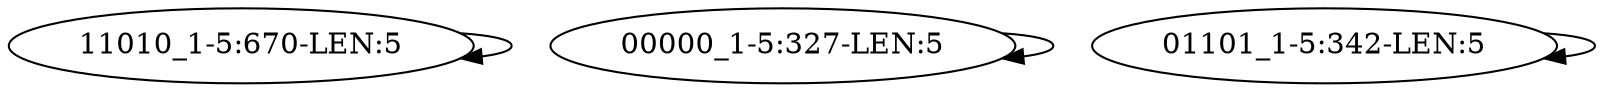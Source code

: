 digraph G {
    "11010_1-5:670-LEN:5" -> "11010_1-5:670-LEN:5";
    "00000_1-5:327-LEN:5" -> "00000_1-5:327-LEN:5";
    "01101_1-5:342-LEN:5" -> "01101_1-5:342-LEN:5";
}

